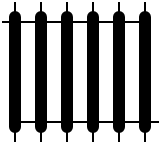 <mxfile version="26.1.1">
  <diagram name="Seite-1" id="4UGHNR5_hJcOm6MZm0SV">
    <mxGraphModel dx="192" dy="104" grid="1" gridSize="10" guides="1" tooltips="1" connect="1" arrows="1" fold="1" page="1" pageScale="1" pageWidth="827" pageHeight="1169" math="0" shadow="0">
      <root>
        <mxCell id="0" />
        <mxCell id="1" parent="0" />
        <mxCell id="2Kko4T62h-KNPnaEC-yO-81" value="" style="group;fillColor=none;" parent="1" vertex="1" connectable="0">
          <mxGeometry x="10" y="15" width="79.5" height="70" as="geometry" />
        </mxCell>
        <mxCell id="2Kko4T62h-KNPnaEC-yO-57" value="" style="group;strokeColor=none;" parent="2Kko4T62h-KNPnaEC-yO-81" vertex="1" connectable="0">
          <mxGeometry x="5" width="5" height="70" as="geometry" />
        </mxCell>
        <mxCell id="2Kko4T62h-KNPnaEC-yO-15" value="" style="endArrow=none;html=1;rounded=0;strokeColor=#000000;" parent="2Kko4T62h-KNPnaEC-yO-57" source="2Kko4T62h-KNPnaEC-yO-14" edge="1">
          <mxGeometry width="50" height="50" relative="1" as="geometry">
            <mxPoint x="2.5" y="75" as="sourcePoint" />
            <mxPoint x="2.5" as="targetPoint" />
          </mxGeometry>
        </mxCell>
        <mxCell id="2Kko4T62h-KNPnaEC-yO-50" value="" style="endArrow=none;html=1;rounded=0;strokeColor=#000000;" parent="2Kko4T62h-KNPnaEC-yO-57" target="2Kko4T62h-KNPnaEC-yO-14" edge="1">
          <mxGeometry width="50" height="50" relative="1" as="geometry">
            <mxPoint x="2.5" y="70" as="sourcePoint" />
            <mxPoint x="2.5" y="-5" as="targetPoint" />
          </mxGeometry>
        </mxCell>
        <mxCell id="2Kko4T62h-KNPnaEC-yO-14" value="" style="rounded=1;whiteSpace=wrap;html=1;arcSize=50;rotation=90;fillColor=#000000;container=0;strokeColor=#000000;" parent="2Kko4T62h-KNPnaEC-yO-57" vertex="1">
          <mxGeometry x="-27.5" y="32.5" width="60.0" height="5" as="geometry" />
        </mxCell>
        <mxCell id="2Kko4T62h-KNPnaEC-yO-58" value="" style="group" parent="2Kko4T62h-KNPnaEC-yO-81" vertex="1" connectable="0">
          <mxGeometry x="18" width="5" height="70" as="geometry" />
        </mxCell>
        <mxCell id="2Kko4T62h-KNPnaEC-yO-59" value="" style="endArrow=none;html=1;rounded=0;strokeColor=#000000;" parent="2Kko4T62h-KNPnaEC-yO-58" source="2Kko4T62h-KNPnaEC-yO-61" edge="1">
          <mxGeometry width="50" height="50" relative="1" as="geometry">
            <mxPoint x="2.5" y="75" as="sourcePoint" />
            <mxPoint x="2.5" as="targetPoint" />
          </mxGeometry>
        </mxCell>
        <mxCell id="2Kko4T62h-KNPnaEC-yO-60" value="" style="endArrow=none;html=1;rounded=0;strokeColor=#000000;" parent="2Kko4T62h-KNPnaEC-yO-58" target="2Kko4T62h-KNPnaEC-yO-61" edge="1">
          <mxGeometry width="50" height="50" relative="1" as="geometry">
            <mxPoint x="2.5" y="70" as="sourcePoint" />
            <mxPoint x="2.5" y="-5" as="targetPoint" />
          </mxGeometry>
        </mxCell>
        <mxCell id="2Kko4T62h-KNPnaEC-yO-61" value="" style="rounded=1;whiteSpace=wrap;html=1;arcSize=50;rotation=90;fillColor=#000000;container=0;strokeColor=#000000;" parent="2Kko4T62h-KNPnaEC-yO-58" vertex="1">
          <mxGeometry x="-27.5" y="32.5" width="60.0" height="5" as="geometry" />
        </mxCell>
        <mxCell id="2Kko4T62h-KNPnaEC-yO-62" value="" style="group" parent="2Kko4T62h-KNPnaEC-yO-81" vertex="1" connectable="0">
          <mxGeometry x="31" width="5" height="70" as="geometry" />
        </mxCell>
        <mxCell id="2Kko4T62h-KNPnaEC-yO-63" value="" style="endArrow=none;html=1;rounded=0;strokeColor=#000000;" parent="2Kko4T62h-KNPnaEC-yO-62" source="2Kko4T62h-KNPnaEC-yO-65" edge="1">
          <mxGeometry width="50" height="50" relative="1" as="geometry">
            <mxPoint x="2.5" y="75" as="sourcePoint" />
            <mxPoint x="2.5" as="targetPoint" />
          </mxGeometry>
        </mxCell>
        <mxCell id="2Kko4T62h-KNPnaEC-yO-64" value="" style="endArrow=none;html=1;rounded=0;strokeColor=#000000;" parent="2Kko4T62h-KNPnaEC-yO-62" target="2Kko4T62h-KNPnaEC-yO-65" edge="1">
          <mxGeometry width="50" height="50" relative="1" as="geometry">
            <mxPoint x="2.5" y="70" as="sourcePoint" />
            <mxPoint x="2.5" y="-5" as="targetPoint" />
          </mxGeometry>
        </mxCell>
        <mxCell id="2Kko4T62h-KNPnaEC-yO-65" value="" style="rounded=1;whiteSpace=wrap;html=1;arcSize=50;rotation=90;fillColor=#000000;container=0;strokeColor=#000000;" parent="2Kko4T62h-KNPnaEC-yO-62" vertex="1">
          <mxGeometry x="-27.5" y="32.5" width="60.0" height="5" as="geometry" />
        </mxCell>
        <mxCell id="2Kko4T62h-KNPnaEC-yO-66" value="" style="group" parent="2Kko4T62h-KNPnaEC-yO-81" vertex="1" connectable="0">
          <mxGeometry x="44" width="5" height="70" as="geometry" />
        </mxCell>
        <mxCell id="2Kko4T62h-KNPnaEC-yO-67" value="" style="endArrow=none;html=1;rounded=0;strokeColor=#000000;" parent="2Kko4T62h-KNPnaEC-yO-66" source="2Kko4T62h-KNPnaEC-yO-69" edge="1">
          <mxGeometry width="50" height="50" relative="1" as="geometry">
            <mxPoint x="2.5" y="75" as="sourcePoint" />
            <mxPoint x="2.5" as="targetPoint" />
          </mxGeometry>
        </mxCell>
        <mxCell id="2Kko4T62h-KNPnaEC-yO-68" value="" style="endArrow=none;html=1;rounded=0;strokeColor=#000000;" parent="2Kko4T62h-KNPnaEC-yO-66" target="2Kko4T62h-KNPnaEC-yO-69" edge="1">
          <mxGeometry width="50" height="50" relative="1" as="geometry">
            <mxPoint x="2.5" y="70" as="sourcePoint" />
            <mxPoint x="2.5" y="-5" as="targetPoint" />
          </mxGeometry>
        </mxCell>
        <mxCell id="2Kko4T62h-KNPnaEC-yO-69" value="" style="rounded=1;whiteSpace=wrap;html=1;arcSize=50;rotation=90;fillColor=#000000;container=0;strokeColor=#000000;" parent="2Kko4T62h-KNPnaEC-yO-66" vertex="1">
          <mxGeometry x="-27.5" y="32.5" width="60.0" height="5" as="geometry" />
        </mxCell>
        <mxCell id="2Kko4T62h-KNPnaEC-yO-70" value="" style="group" parent="2Kko4T62h-KNPnaEC-yO-81" vertex="1" connectable="0">
          <mxGeometry x="57" width="5" height="70" as="geometry" />
        </mxCell>
        <mxCell id="2Kko4T62h-KNPnaEC-yO-71" value="" style="endArrow=none;html=1;rounded=0;strokeColor=#000000;" parent="2Kko4T62h-KNPnaEC-yO-70" source="2Kko4T62h-KNPnaEC-yO-73" edge="1">
          <mxGeometry width="50" height="50" relative="1" as="geometry">
            <mxPoint x="2.5" y="75" as="sourcePoint" />
            <mxPoint x="2.5" as="targetPoint" />
          </mxGeometry>
        </mxCell>
        <mxCell id="2Kko4T62h-KNPnaEC-yO-72" value="" style="endArrow=none;html=1;rounded=0;strokeColor=#000000;" parent="2Kko4T62h-KNPnaEC-yO-70" target="2Kko4T62h-KNPnaEC-yO-73" edge="1">
          <mxGeometry width="50" height="50" relative="1" as="geometry">
            <mxPoint x="2.5" y="70" as="sourcePoint" />
            <mxPoint x="2.5" y="-5" as="targetPoint" />
          </mxGeometry>
        </mxCell>
        <mxCell id="2Kko4T62h-KNPnaEC-yO-73" value="" style="rounded=1;whiteSpace=wrap;html=1;arcSize=50;rotation=90;fillColor=#000000;container=0;strokeColor=#000000;" parent="2Kko4T62h-KNPnaEC-yO-70" vertex="1">
          <mxGeometry x="-27.5" y="32.5" width="60.0" height="5" as="geometry" />
        </mxCell>
        <mxCell id="2Kko4T62h-KNPnaEC-yO-74" value="" style="group" parent="2Kko4T62h-KNPnaEC-yO-81" vertex="1" connectable="0">
          <mxGeometry x="70" width="5" height="70" as="geometry" />
        </mxCell>
        <mxCell id="2Kko4T62h-KNPnaEC-yO-75" value="" style="endArrow=none;html=1;rounded=0;strokeColor=#000000;" parent="2Kko4T62h-KNPnaEC-yO-74" source="2Kko4T62h-KNPnaEC-yO-77" edge="1">
          <mxGeometry width="50" height="50" relative="1" as="geometry">
            <mxPoint x="2.5" y="75" as="sourcePoint" />
            <mxPoint x="2.5" as="targetPoint" />
          </mxGeometry>
        </mxCell>
        <mxCell id="2Kko4T62h-KNPnaEC-yO-76" value="" style="endArrow=none;html=1;rounded=0;strokeColor=#000000;" parent="2Kko4T62h-KNPnaEC-yO-74" target="2Kko4T62h-KNPnaEC-yO-77" edge="1">
          <mxGeometry width="50" height="50" relative="1" as="geometry">
            <mxPoint x="2.5" y="70" as="sourcePoint" />
            <mxPoint x="2.5" y="-5" as="targetPoint" />
          </mxGeometry>
        </mxCell>
        <mxCell id="2Kko4T62h-KNPnaEC-yO-77" value="" style="rounded=1;whiteSpace=wrap;html=1;arcSize=50;rotation=90;fillColor=#000000;container=0;strokeColor=#000000;" parent="2Kko4T62h-KNPnaEC-yO-74" vertex="1">
          <mxGeometry x="-27.5" y="32.5" width="60.0" height="5" as="geometry" />
        </mxCell>
        <mxCell id="2Kko4T62h-KNPnaEC-yO-79" value="" style="endArrow=none;html=1;rounded=0;strokeColor=#000000;" parent="2Kko4T62h-KNPnaEC-yO-81" edge="1">
          <mxGeometry width="50" height="50" relative="1" as="geometry">
            <mxPoint x="1" y="10" as="sourcePoint" />
            <mxPoint x="75.5" y="10" as="targetPoint" />
          </mxGeometry>
        </mxCell>
        <mxCell id="2Kko4T62h-KNPnaEC-yO-80" value="" style="endArrow=none;html=1;rounded=0;strokeColor=#000000;" parent="2Kko4T62h-KNPnaEC-yO-81" edge="1">
          <mxGeometry width="50" height="50" relative="1" as="geometry">
            <mxPoint x="5" y="60" as="sourcePoint" />
            <mxPoint x="79.5" y="60" as="targetPoint" />
          </mxGeometry>
        </mxCell>
      </root>
    </mxGraphModel>
  </diagram>
</mxfile>

